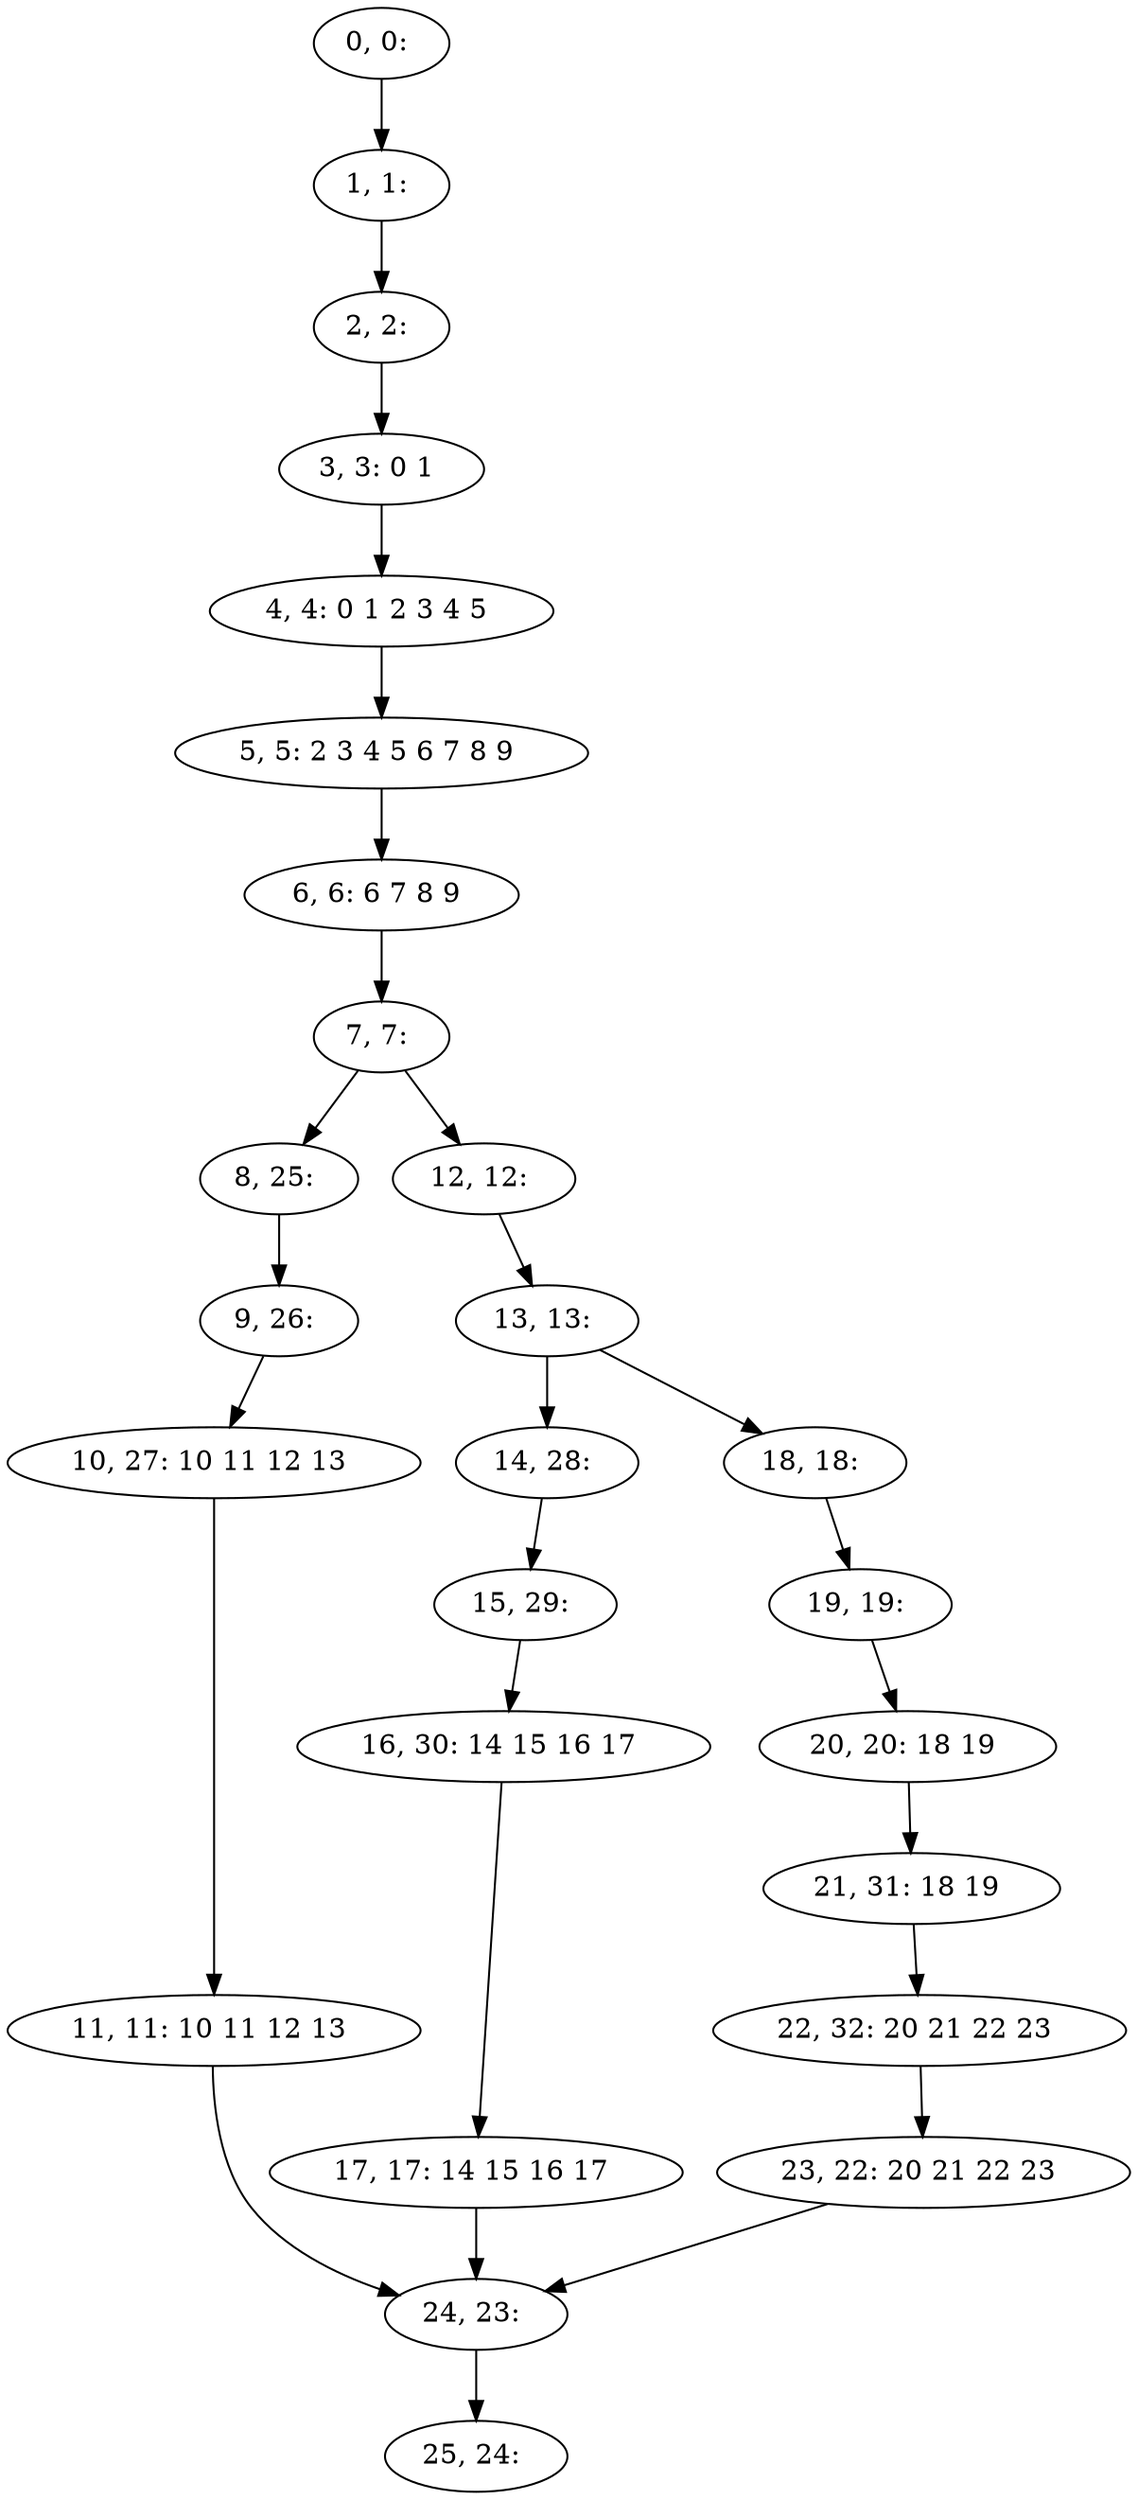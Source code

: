 digraph G {
0[label="0, 0: "];
1[label="1, 1: "];
2[label="2, 2: "];
3[label="3, 3: 0 1 "];
4[label="4, 4: 0 1 2 3 4 5 "];
5[label="5, 5: 2 3 4 5 6 7 8 9 "];
6[label="6, 6: 6 7 8 9 "];
7[label="7, 7: "];
8[label="8, 25: "];
9[label="9, 26: "];
10[label="10, 27: 10 11 12 13 "];
11[label="11, 11: 10 11 12 13 "];
12[label="12, 12: "];
13[label="13, 13: "];
14[label="14, 28: "];
15[label="15, 29: "];
16[label="16, 30: 14 15 16 17 "];
17[label="17, 17: 14 15 16 17 "];
18[label="18, 18: "];
19[label="19, 19: "];
20[label="20, 20: 18 19 "];
21[label="21, 31: 18 19 "];
22[label="22, 32: 20 21 22 23 "];
23[label="23, 22: 20 21 22 23 "];
24[label="24, 23: "];
25[label="25, 24: "];
0->1 ;
1->2 ;
2->3 ;
3->4 ;
4->5 ;
5->6 ;
6->7 ;
7->8 ;
7->12 ;
8->9 ;
9->10 ;
10->11 ;
11->24 ;
12->13 ;
13->14 ;
13->18 ;
14->15 ;
15->16 ;
16->17 ;
17->24 ;
18->19 ;
19->20 ;
20->21 ;
21->22 ;
22->23 ;
23->24 ;
24->25 ;
}
